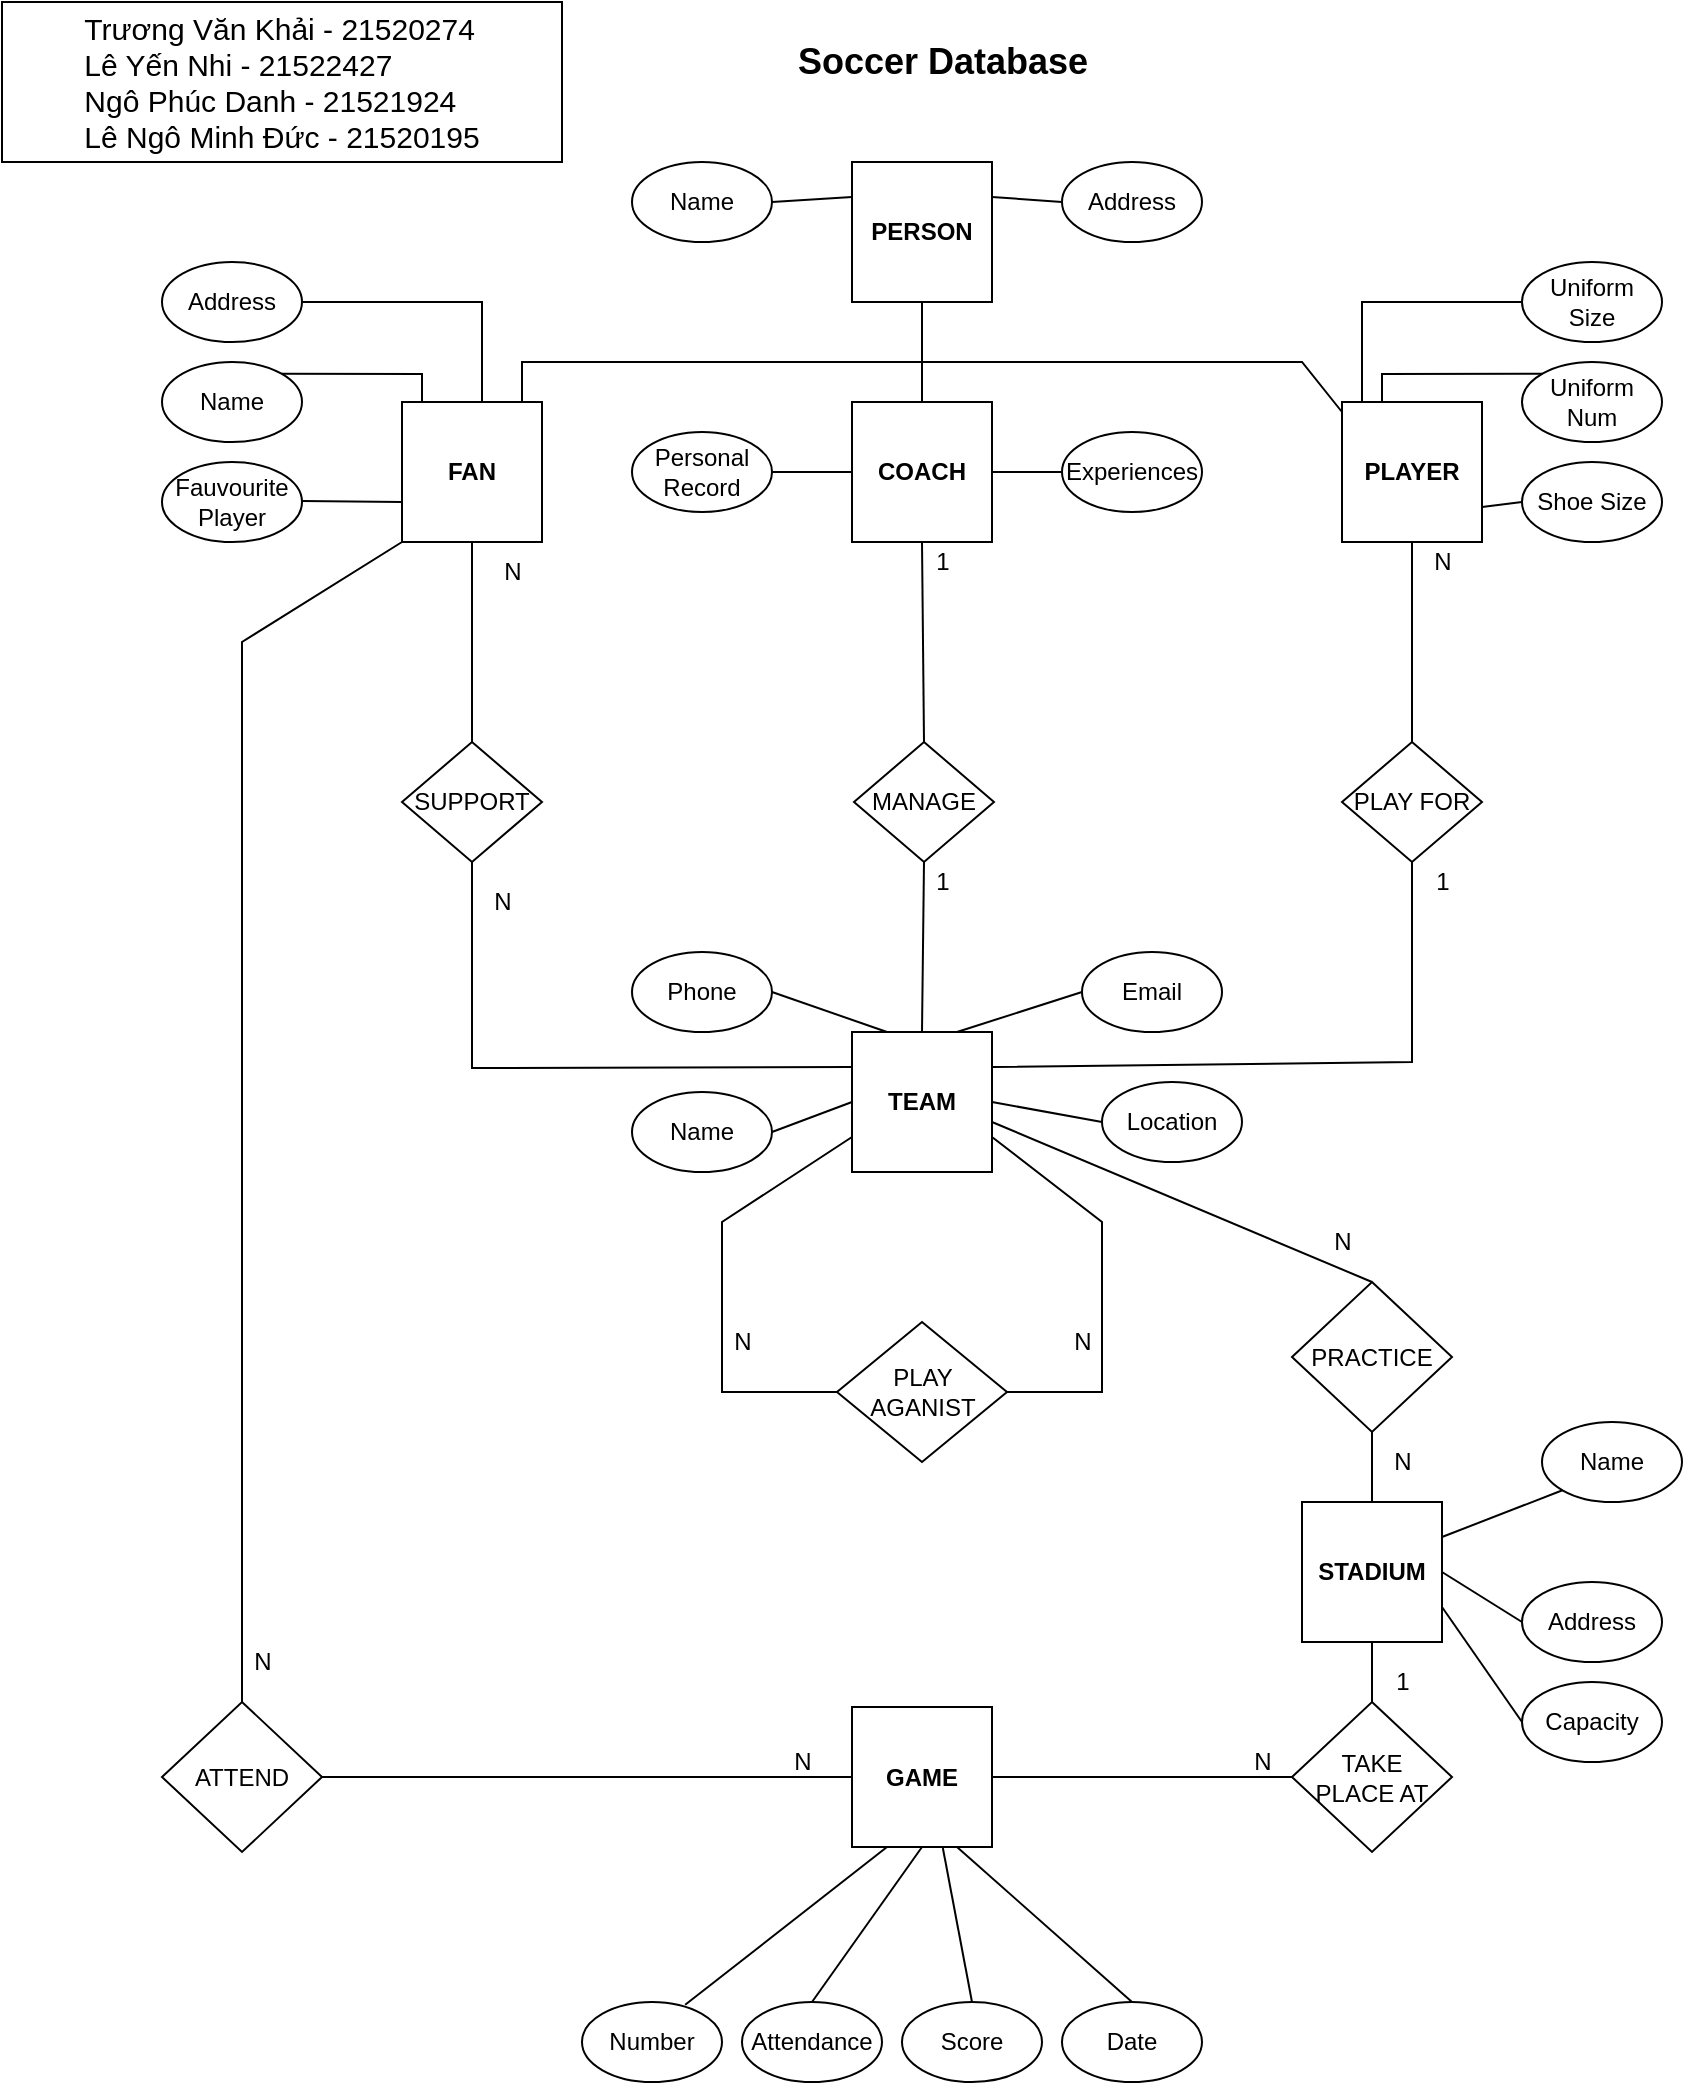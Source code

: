 <mxfile version="21.1.2" type="device">
  <diagram name="Page-1" id="Pw_LlT8iJ6Kt1lNkO4Q0">
    <mxGraphModel dx="1276" dy="654" grid="1" gridSize="10" guides="1" tooltips="1" connect="1" arrows="1" fold="1" page="1" pageScale="1" pageWidth="850" pageHeight="1100" math="0" shadow="0">
      <root>
        <mxCell id="0" />
        <mxCell id="1" parent="0" />
        <mxCell id="-ofy4VCtqgIwbsHvtE8e-1" value="" style="rounded=0;whiteSpace=wrap;html=1;" parent="1" vertex="1">
          <mxGeometry width="280" height="80" as="geometry" />
        </mxCell>
        <mxCell id="-ofy4VCtqgIwbsHvtE8e-2" value="&lt;div style=&quot;text-align: left; font-size: 15px;&quot;&gt;&lt;span style=&quot;background-color: initial;&quot;&gt;&lt;font style=&quot;font-size: 15px;&quot;&gt;Trương Văn Khải - 21520274&lt;/font&gt;&lt;/span&gt;&lt;/div&gt;&lt;div style=&quot;text-align: left; font-size: 15px;&quot;&gt;&lt;span style=&quot;background-color: initial;&quot;&gt;&lt;font style=&quot;font-size: 15px;&quot;&gt;Lê Yến Nhi - 21522427&lt;/font&gt;&lt;/span&gt;&lt;/div&gt;&lt;div style=&quot;text-align: left; font-size: 15px;&quot;&gt;&lt;span style=&quot;background-color: initial;&quot;&gt;&lt;font style=&quot;font-size: 15px;&quot;&gt;Ngô Phúc Danh - 21521924&lt;/font&gt;&lt;/span&gt;&lt;/div&gt;&lt;div style=&quot;text-align: left; font-size: 15px;&quot;&gt;&lt;span style=&quot;background-color: initial;&quot;&gt;&lt;font style=&quot;font-size: 15px;&quot;&gt;Lê Ngô Minh Đức - 21520195&lt;/font&gt;&lt;/span&gt;&lt;/div&gt;" style="text;html=1;strokeColor=none;fillColor=none;align=center;verticalAlign=middle;whiteSpace=wrap;rounded=0;" parent="1" vertex="1">
          <mxGeometry width="280" height="80" as="geometry" />
        </mxCell>
        <mxCell id="QIYEwkGV4SATtuJo1eIZ-1" value="&lt;b&gt;&lt;font style=&quot;font-size: 18px;&quot;&gt;Soccer Database&lt;/font&gt;&lt;/b&gt;" style="text;html=1;align=center;verticalAlign=middle;resizable=0;points=[];autosize=1;strokeColor=none;fillColor=none;" parent="1" vertex="1">
          <mxGeometry x="385" y="10" width="170" height="40" as="geometry" />
        </mxCell>
        <mxCell id="pqIcBsZuuDhNRbUoPRRa-2" value="&lt;b&gt;PERSON&lt;/b&gt;" style="whiteSpace=wrap;html=1;aspect=fixed;" parent="1" vertex="1">
          <mxGeometry x="425" y="80" width="70" height="70" as="geometry" />
        </mxCell>
        <mxCell id="pqIcBsZuuDhNRbUoPRRa-3" value="Name" style="ellipse;whiteSpace=wrap;html=1;" parent="1" vertex="1">
          <mxGeometry x="315" y="80" width="70" height="40" as="geometry" />
        </mxCell>
        <mxCell id="pqIcBsZuuDhNRbUoPRRa-4" value="Address" style="ellipse;whiteSpace=wrap;html=1;" parent="1" vertex="1">
          <mxGeometry x="530" y="80" width="70" height="40" as="geometry" />
        </mxCell>
        <mxCell id="pqIcBsZuuDhNRbUoPRRa-5" value="" style="endArrow=none;html=1;rounded=0;exitX=1;exitY=0.5;exitDx=0;exitDy=0;entryX=0;entryY=0.25;entryDx=0;entryDy=0;" parent="1" source="pqIcBsZuuDhNRbUoPRRa-3" target="pqIcBsZuuDhNRbUoPRRa-2" edge="1">
          <mxGeometry width="50" height="50" relative="1" as="geometry">
            <mxPoint x="375" y="140" as="sourcePoint" />
            <mxPoint x="425" y="90" as="targetPoint" />
          </mxGeometry>
        </mxCell>
        <mxCell id="pqIcBsZuuDhNRbUoPRRa-6" value="" style="endArrow=none;html=1;rounded=0;exitX=0;exitY=0.5;exitDx=0;exitDy=0;entryX=1;entryY=0.25;entryDx=0;entryDy=0;" parent="1" source="pqIcBsZuuDhNRbUoPRRa-4" target="pqIcBsZuuDhNRbUoPRRa-2" edge="1">
          <mxGeometry width="50" height="50" relative="1" as="geometry">
            <mxPoint x="395" y="110" as="sourcePoint" />
            <mxPoint x="435" y="108" as="targetPoint" />
          </mxGeometry>
        </mxCell>
        <mxCell id="pqIcBsZuuDhNRbUoPRRa-7" value="&lt;b&gt;FAN&lt;/b&gt;" style="whiteSpace=wrap;html=1;aspect=fixed;" parent="1" vertex="1">
          <mxGeometry x="200" y="200" width="70" height="70" as="geometry" />
        </mxCell>
        <mxCell id="pqIcBsZuuDhNRbUoPRRa-8" value="&lt;b&gt;COACH&lt;/b&gt;" style="whiteSpace=wrap;html=1;aspect=fixed;" parent="1" vertex="1">
          <mxGeometry x="425" y="200" width="70" height="70" as="geometry" />
        </mxCell>
        <mxCell id="pqIcBsZuuDhNRbUoPRRa-9" value="&lt;b&gt;PLAYER&lt;/b&gt;" style="whiteSpace=wrap;html=1;aspect=fixed;" parent="1" vertex="1">
          <mxGeometry x="670" y="200" width="70" height="70" as="geometry" />
        </mxCell>
        <mxCell id="pqIcBsZuuDhNRbUoPRRa-10" value="Name" style="ellipse;whiteSpace=wrap;html=1;" parent="1" vertex="1">
          <mxGeometry x="80" y="180" width="70" height="40" as="geometry" />
        </mxCell>
        <mxCell id="pqIcBsZuuDhNRbUoPRRa-11" value="Address" style="ellipse;whiteSpace=wrap;html=1;" parent="1" vertex="1">
          <mxGeometry x="80" y="130" width="70" height="40" as="geometry" />
        </mxCell>
        <mxCell id="pqIcBsZuuDhNRbUoPRRa-12" value="Fauvourite Player" style="ellipse;whiteSpace=wrap;html=1;" parent="1" vertex="1">
          <mxGeometry x="80" y="230" width="70" height="40" as="geometry" />
        </mxCell>
        <mxCell id="pqIcBsZuuDhNRbUoPRRa-13" value="" style="endArrow=none;html=1;rounded=0;entryX=1;entryY=0.5;entryDx=0;entryDy=0;" parent="1" target="pqIcBsZuuDhNRbUoPRRa-11" edge="1">
          <mxGeometry width="50" height="50" relative="1" as="geometry">
            <mxPoint x="240" y="200" as="sourcePoint" />
            <mxPoint x="290" y="150" as="targetPoint" />
            <Array as="points">
              <mxPoint x="240" y="150" />
            </Array>
          </mxGeometry>
        </mxCell>
        <mxCell id="pqIcBsZuuDhNRbUoPRRa-14" value="" style="endArrow=none;html=1;rounded=0;entryX=1;entryY=0;entryDx=0;entryDy=0;" parent="1" target="pqIcBsZuuDhNRbUoPRRa-10" edge="1">
          <mxGeometry width="50" height="50" relative="1" as="geometry">
            <mxPoint x="210" y="200" as="sourcePoint" />
            <mxPoint x="260" y="150" as="targetPoint" />
            <Array as="points">
              <mxPoint x="210" y="186" />
            </Array>
          </mxGeometry>
        </mxCell>
        <mxCell id="pqIcBsZuuDhNRbUoPRRa-15" value="" style="endArrow=none;html=1;rounded=0;" parent="1" edge="1">
          <mxGeometry width="50" height="50" relative="1" as="geometry">
            <mxPoint x="150" y="249.5" as="sourcePoint" />
            <mxPoint x="200" y="250" as="targetPoint" />
          </mxGeometry>
        </mxCell>
        <mxCell id="pqIcBsZuuDhNRbUoPRRa-16" value="Uniform Size" style="ellipse;whiteSpace=wrap;html=1;" parent="1" vertex="1">
          <mxGeometry x="760" y="130" width="70" height="40" as="geometry" />
        </mxCell>
        <mxCell id="pqIcBsZuuDhNRbUoPRRa-17" value="Uniform Num" style="ellipse;whiteSpace=wrap;html=1;" parent="1" vertex="1">
          <mxGeometry x="760" y="180" width="70" height="40" as="geometry" />
        </mxCell>
        <mxCell id="pqIcBsZuuDhNRbUoPRRa-18" value="Shoe Size" style="ellipse;whiteSpace=wrap;html=1;" parent="1" vertex="1">
          <mxGeometry x="760" y="230" width="70" height="40" as="geometry" />
        </mxCell>
        <mxCell id="pqIcBsZuuDhNRbUoPRRa-19" value="" style="endArrow=none;html=1;rounded=0;entryX=0;entryY=0.5;entryDx=0;entryDy=0;" parent="1" target="pqIcBsZuuDhNRbUoPRRa-16" edge="1">
          <mxGeometry width="50" height="50" relative="1" as="geometry">
            <mxPoint x="680" y="200" as="sourcePoint" />
            <mxPoint x="730" y="150" as="targetPoint" />
            <Array as="points">
              <mxPoint x="680" y="150" />
            </Array>
          </mxGeometry>
        </mxCell>
        <mxCell id="pqIcBsZuuDhNRbUoPRRa-20" value="" style="endArrow=none;html=1;rounded=0;entryX=0;entryY=0;entryDx=0;entryDy=0;" parent="1" target="pqIcBsZuuDhNRbUoPRRa-17" edge="1">
          <mxGeometry width="50" height="50" relative="1" as="geometry">
            <mxPoint x="690" y="200" as="sourcePoint" />
            <mxPoint x="740" y="150" as="targetPoint" />
            <Array as="points">
              <mxPoint x="690" y="186" />
            </Array>
          </mxGeometry>
        </mxCell>
        <mxCell id="pqIcBsZuuDhNRbUoPRRa-21" value="" style="endArrow=none;html=1;rounded=0;entryX=0;entryY=0.5;entryDx=0;entryDy=0;exitX=1;exitY=0.75;exitDx=0;exitDy=0;" parent="1" source="pqIcBsZuuDhNRbUoPRRa-9" target="pqIcBsZuuDhNRbUoPRRa-18" edge="1">
          <mxGeometry width="50" height="50" relative="1" as="geometry">
            <mxPoint x="400" y="400" as="sourcePoint" />
            <mxPoint x="450" y="350" as="targetPoint" />
          </mxGeometry>
        </mxCell>
        <mxCell id="pqIcBsZuuDhNRbUoPRRa-22" value="Personal Record" style="ellipse;whiteSpace=wrap;html=1;" parent="1" vertex="1">
          <mxGeometry x="315" y="215" width="70" height="40" as="geometry" />
        </mxCell>
        <mxCell id="pqIcBsZuuDhNRbUoPRRa-23" value="Experiences" style="ellipse;whiteSpace=wrap;html=1;" parent="1" vertex="1">
          <mxGeometry x="530" y="215" width="70" height="40" as="geometry" />
        </mxCell>
        <mxCell id="pqIcBsZuuDhNRbUoPRRa-24" value="" style="endArrow=none;html=1;rounded=0;entryX=1;entryY=0.5;entryDx=0;entryDy=0;exitX=0;exitY=0.5;exitDx=0;exitDy=0;" parent="1" source="pqIcBsZuuDhNRbUoPRRa-8" target="pqIcBsZuuDhNRbUoPRRa-22" edge="1">
          <mxGeometry width="50" height="50" relative="1" as="geometry">
            <mxPoint x="400" y="400" as="sourcePoint" />
            <mxPoint x="450" y="350" as="targetPoint" />
          </mxGeometry>
        </mxCell>
        <mxCell id="pqIcBsZuuDhNRbUoPRRa-25" value="" style="endArrow=none;html=1;rounded=0;entryX=0;entryY=0.5;entryDx=0;entryDy=0;exitX=1;exitY=0.5;exitDx=0;exitDy=0;" parent="1" source="pqIcBsZuuDhNRbUoPRRa-8" target="pqIcBsZuuDhNRbUoPRRa-23" edge="1">
          <mxGeometry width="50" height="50" relative="1" as="geometry">
            <mxPoint x="400" y="400" as="sourcePoint" />
            <mxPoint x="450" y="350" as="targetPoint" />
          </mxGeometry>
        </mxCell>
        <mxCell id="pqIcBsZuuDhNRbUoPRRa-27" value="" style="endArrow=none;html=1;rounded=0;entryX=0.5;entryY=1;entryDx=0;entryDy=0;" parent="1" source="pqIcBsZuuDhNRbUoPRRa-8" target="pqIcBsZuuDhNRbUoPRRa-2" edge="1">
          <mxGeometry width="50" height="50" relative="1" as="geometry">
            <mxPoint x="400" y="390" as="sourcePoint" />
            <mxPoint x="450" y="340" as="targetPoint" />
          </mxGeometry>
        </mxCell>
        <mxCell id="pqIcBsZuuDhNRbUoPRRa-28" value="" style="endArrow=none;html=1;rounded=0;" parent="1" edge="1">
          <mxGeometry width="50" height="50" relative="1" as="geometry">
            <mxPoint x="260" y="200" as="sourcePoint" />
            <mxPoint x="460" y="180" as="targetPoint" />
            <Array as="points">
              <mxPoint x="260" y="180" />
            </Array>
          </mxGeometry>
        </mxCell>
        <mxCell id="pqIcBsZuuDhNRbUoPRRa-29" value="" style="endArrow=none;html=1;rounded=0;" parent="1" edge="1">
          <mxGeometry width="50" height="50" relative="1" as="geometry">
            <mxPoint x="450" y="180" as="sourcePoint" />
            <mxPoint x="670" y="205" as="targetPoint" />
            <Array as="points">
              <mxPoint x="650" y="180" />
            </Array>
          </mxGeometry>
        </mxCell>
        <mxCell id="pqIcBsZuuDhNRbUoPRRa-30" value="SUPPORT" style="rhombus;whiteSpace=wrap;html=1;" parent="1" vertex="1">
          <mxGeometry x="200" y="370" width="70" height="60" as="geometry" />
        </mxCell>
        <mxCell id="pqIcBsZuuDhNRbUoPRRa-31" value="MANAGE" style="rhombus;whiteSpace=wrap;html=1;" parent="1" vertex="1">
          <mxGeometry x="426" y="370" width="70" height="60" as="geometry" />
        </mxCell>
        <mxCell id="pqIcBsZuuDhNRbUoPRRa-32" value="PLAY FOR" style="rhombus;whiteSpace=wrap;html=1;" parent="1" vertex="1">
          <mxGeometry x="670" y="370" width="70" height="60" as="geometry" />
        </mxCell>
        <mxCell id="pqIcBsZuuDhNRbUoPRRa-33" value="&lt;b&gt;TEAM&lt;/b&gt;" style="whiteSpace=wrap;html=1;aspect=fixed;" parent="1" vertex="1">
          <mxGeometry x="425" y="515" width="70" height="70" as="geometry" />
        </mxCell>
        <mxCell id="pqIcBsZuuDhNRbUoPRRa-34" value="" style="endArrow=none;html=1;rounded=0;entryX=0.5;entryY=1;entryDx=0;entryDy=0;" parent="1" source="pqIcBsZuuDhNRbUoPRRa-30" target="pqIcBsZuuDhNRbUoPRRa-7" edge="1">
          <mxGeometry width="50" height="50" relative="1" as="geometry">
            <mxPoint x="400" y="560" as="sourcePoint" />
            <mxPoint x="450" y="510" as="targetPoint" />
          </mxGeometry>
        </mxCell>
        <mxCell id="pqIcBsZuuDhNRbUoPRRa-35" value="" style="endArrow=none;html=1;rounded=0;entryX=0.5;entryY=1;entryDx=0;entryDy=0;exitX=0.5;exitY=0;exitDx=0;exitDy=0;" parent="1" source="pqIcBsZuuDhNRbUoPRRa-31" target="pqIcBsZuuDhNRbUoPRRa-8" edge="1">
          <mxGeometry width="50" height="50" relative="1" as="geometry">
            <mxPoint x="400" y="560" as="sourcePoint" />
            <mxPoint x="450" y="510" as="targetPoint" />
          </mxGeometry>
        </mxCell>
        <mxCell id="pqIcBsZuuDhNRbUoPRRa-36" value="" style="endArrow=none;html=1;rounded=0;entryX=0.5;entryY=1;entryDx=0;entryDy=0;" parent="1" source="pqIcBsZuuDhNRbUoPRRa-32" target="pqIcBsZuuDhNRbUoPRRa-9" edge="1">
          <mxGeometry width="50" height="50" relative="1" as="geometry">
            <mxPoint x="400" y="540" as="sourcePoint" />
            <mxPoint x="450" y="490" as="targetPoint" />
          </mxGeometry>
        </mxCell>
        <mxCell id="pqIcBsZuuDhNRbUoPRRa-37" value="" style="endArrow=none;html=1;rounded=0;entryX=0.5;entryY=1;entryDx=0;entryDy=0;exitX=0.5;exitY=0;exitDx=0;exitDy=0;" parent="1" source="pqIcBsZuuDhNRbUoPRRa-33" target="pqIcBsZuuDhNRbUoPRRa-31" edge="1">
          <mxGeometry width="50" height="50" relative="1" as="geometry">
            <mxPoint x="400" y="610" as="sourcePoint" />
            <mxPoint x="450" y="560" as="targetPoint" />
          </mxGeometry>
        </mxCell>
        <mxCell id="pqIcBsZuuDhNRbUoPRRa-38" value="" style="endArrow=none;html=1;rounded=0;entryX=0;entryY=0.25;entryDx=0;entryDy=0;exitX=0.5;exitY=1;exitDx=0;exitDy=0;" parent="1" source="pqIcBsZuuDhNRbUoPRRa-30" target="pqIcBsZuuDhNRbUoPRRa-33" edge="1">
          <mxGeometry width="50" height="50" relative="1" as="geometry">
            <mxPoint x="400" y="610" as="sourcePoint" />
            <mxPoint x="450" y="560" as="targetPoint" />
            <Array as="points">
              <mxPoint x="235" y="533" />
            </Array>
          </mxGeometry>
        </mxCell>
        <mxCell id="pqIcBsZuuDhNRbUoPRRa-43" value="" style="endArrow=none;html=1;rounded=0;exitX=1;exitY=0.25;exitDx=0;exitDy=0;entryX=0.5;entryY=1;entryDx=0;entryDy=0;" parent="1" source="pqIcBsZuuDhNRbUoPRRa-33" target="pqIcBsZuuDhNRbUoPRRa-32" edge="1">
          <mxGeometry width="50" height="50" relative="1" as="geometry">
            <mxPoint x="400" y="610" as="sourcePoint" />
            <mxPoint x="450" y="560" as="targetPoint" />
            <Array as="points">
              <mxPoint x="705" y="530" />
            </Array>
          </mxGeometry>
        </mxCell>
        <mxCell id="pqIcBsZuuDhNRbUoPRRa-44" value="Name" style="ellipse;whiteSpace=wrap;html=1;" parent="1" vertex="1">
          <mxGeometry x="315" y="545" width="70" height="40" as="geometry" />
        </mxCell>
        <mxCell id="pqIcBsZuuDhNRbUoPRRa-45" value="Location" style="ellipse;whiteSpace=wrap;html=1;" parent="1" vertex="1">
          <mxGeometry x="550" y="540" width="70" height="40" as="geometry" />
        </mxCell>
        <mxCell id="pqIcBsZuuDhNRbUoPRRa-46" value="Phone" style="ellipse;whiteSpace=wrap;html=1;" parent="1" vertex="1">
          <mxGeometry x="315" y="475" width="70" height="40" as="geometry" />
        </mxCell>
        <mxCell id="pqIcBsZuuDhNRbUoPRRa-47" value="Email" style="ellipse;whiteSpace=wrap;html=1;" parent="1" vertex="1">
          <mxGeometry x="540" y="475" width="70" height="40" as="geometry" />
        </mxCell>
        <mxCell id="pqIcBsZuuDhNRbUoPRRa-48" value="" style="endArrow=none;html=1;rounded=0;entryX=0.25;entryY=0;entryDx=0;entryDy=0;exitX=1;exitY=0.5;exitDx=0;exitDy=0;" parent="1" source="pqIcBsZuuDhNRbUoPRRa-46" target="pqIcBsZuuDhNRbUoPRRa-33" edge="1">
          <mxGeometry width="50" height="50" relative="1" as="geometry">
            <mxPoint x="390" y="490" as="sourcePoint" />
            <mxPoint x="450" y="470" as="targetPoint" />
          </mxGeometry>
        </mxCell>
        <mxCell id="pqIcBsZuuDhNRbUoPRRa-52" value="" style="endArrow=none;html=1;rounded=0;entryX=0;entryY=0.5;entryDx=0;entryDy=0;exitX=0.75;exitY=0;exitDx=0;exitDy=0;" parent="1" source="pqIcBsZuuDhNRbUoPRRa-33" target="pqIcBsZuuDhNRbUoPRRa-47" edge="1">
          <mxGeometry width="50" height="50" relative="1" as="geometry">
            <mxPoint x="400" y="520" as="sourcePoint" />
            <mxPoint x="450" y="470" as="targetPoint" />
          </mxGeometry>
        </mxCell>
        <mxCell id="pqIcBsZuuDhNRbUoPRRa-53" value="" style="endArrow=none;html=1;rounded=0;exitX=1;exitY=0.5;exitDx=0;exitDy=0;entryX=0;entryY=0.5;entryDx=0;entryDy=0;" parent="1" source="pqIcBsZuuDhNRbUoPRRa-44" target="pqIcBsZuuDhNRbUoPRRa-33" edge="1">
          <mxGeometry width="50" height="50" relative="1" as="geometry">
            <mxPoint x="400" y="520" as="sourcePoint" />
            <mxPoint x="450" y="470" as="targetPoint" />
          </mxGeometry>
        </mxCell>
        <mxCell id="pqIcBsZuuDhNRbUoPRRa-55" value="" style="endArrow=none;html=1;rounded=0;entryX=0;entryY=0.5;entryDx=0;entryDy=0;exitX=1;exitY=0.5;exitDx=0;exitDy=0;" parent="1" source="pqIcBsZuuDhNRbUoPRRa-33" target="pqIcBsZuuDhNRbUoPRRa-45" edge="1">
          <mxGeometry width="50" height="50" relative="1" as="geometry">
            <mxPoint x="495" y="575" as="sourcePoint" />
            <mxPoint x="545" y="525" as="targetPoint" />
          </mxGeometry>
        </mxCell>
        <mxCell id="pqIcBsZuuDhNRbUoPRRa-57" value="PLAY AGANIST" style="rhombus;whiteSpace=wrap;html=1;" parent="1" vertex="1">
          <mxGeometry x="417.5" y="660" width="85" height="70" as="geometry" />
        </mxCell>
        <mxCell id="pqIcBsZuuDhNRbUoPRRa-58" value="" style="endArrow=none;html=1;rounded=0;entryX=0;entryY=0.75;entryDx=0;entryDy=0;exitX=0;exitY=0.5;exitDx=0;exitDy=0;" parent="1" source="pqIcBsZuuDhNRbUoPRRa-57" target="pqIcBsZuuDhNRbUoPRRa-33" edge="1">
          <mxGeometry width="50" height="50" relative="1" as="geometry">
            <mxPoint x="375" y="630" as="sourcePoint" />
            <mxPoint x="425" y="580" as="targetPoint" />
            <Array as="points">
              <mxPoint x="360" y="695" />
              <mxPoint x="360" y="610" />
            </Array>
          </mxGeometry>
        </mxCell>
        <mxCell id="pqIcBsZuuDhNRbUoPRRa-59" value="" style="endArrow=none;html=1;rounded=0;entryX=1;entryY=0.75;entryDx=0;entryDy=0;exitX=1;exitY=0.5;exitDx=0;exitDy=0;" parent="1" source="pqIcBsZuuDhNRbUoPRRa-57" target="pqIcBsZuuDhNRbUoPRRa-33" edge="1">
          <mxGeometry width="50" height="50" relative="1" as="geometry">
            <mxPoint x="400" y="630" as="sourcePoint" />
            <mxPoint x="450" y="580" as="targetPoint" />
            <Array as="points">
              <mxPoint x="550" y="695" />
              <mxPoint x="550" y="610" />
            </Array>
          </mxGeometry>
        </mxCell>
        <mxCell id="pqIcBsZuuDhNRbUoPRRa-60" value="" style="endArrow=none;html=1;rounded=0;exitX=0.5;exitY=0;exitDx=0;exitDy=0;" parent="1" source="pqIcBsZuuDhNRbUoPRRa-94" edge="1">
          <mxGeometry width="50" height="50" relative="1" as="geometry">
            <mxPoint x="730" y="610" as="sourcePoint" />
            <mxPoint x="495" y="560" as="targetPoint" />
            <Array as="points">
              <mxPoint x="685" y="640" />
            </Array>
          </mxGeometry>
        </mxCell>
        <mxCell id="pqIcBsZuuDhNRbUoPRRa-61" value="&lt;b&gt;STADIUM&lt;/b&gt;" style="whiteSpace=wrap;html=1;aspect=fixed;" parent="1" vertex="1">
          <mxGeometry x="650" y="750" width="70" height="70" as="geometry" />
        </mxCell>
        <mxCell id="pqIcBsZuuDhNRbUoPRRa-62" value="Name" style="ellipse;whiteSpace=wrap;html=1;" parent="1" vertex="1">
          <mxGeometry x="770" y="710" width="70" height="40" as="geometry" />
        </mxCell>
        <mxCell id="pqIcBsZuuDhNRbUoPRRa-63" value="Address" style="ellipse;whiteSpace=wrap;html=1;" parent="1" vertex="1">
          <mxGeometry x="760" y="790" width="70" height="40" as="geometry" />
        </mxCell>
        <mxCell id="pqIcBsZuuDhNRbUoPRRa-64" value="Capacity" style="ellipse;whiteSpace=wrap;html=1;" parent="1" vertex="1">
          <mxGeometry x="760" y="840" width="70" height="40" as="geometry" />
        </mxCell>
        <mxCell id="pqIcBsZuuDhNRbUoPRRa-65" value="" style="endArrow=none;html=1;rounded=0;entryX=0;entryY=1;entryDx=0;entryDy=0;exitX=1;exitY=0.25;exitDx=0;exitDy=0;" parent="1" source="pqIcBsZuuDhNRbUoPRRa-61" target="pqIcBsZuuDhNRbUoPRRa-62" edge="1">
          <mxGeometry width="50" height="50" relative="1" as="geometry">
            <mxPoint x="720" y="740" as="sourcePoint" />
            <mxPoint x="770" y="690" as="targetPoint" />
          </mxGeometry>
        </mxCell>
        <mxCell id="pqIcBsZuuDhNRbUoPRRa-66" value="" style="endArrow=none;html=1;rounded=0;entryX=0;entryY=0.5;entryDx=0;entryDy=0;exitX=1;exitY=0.5;exitDx=0;exitDy=0;" parent="1" source="pqIcBsZuuDhNRbUoPRRa-61" target="pqIcBsZuuDhNRbUoPRRa-63" edge="1">
          <mxGeometry width="50" height="50" relative="1" as="geometry">
            <mxPoint x="390" y="850" as="sourcePoint" />
            <mxPoint x="440" y="800" as="targetPoint" />
          </mxGeometry>
        </mxCell>
        <mxCell id="pqIcBsZuuDhNRbUoPRRa-67" value="" style="endArrow=none;html=1;rounded=0;entryX=0;entryY=0.5;entryDx=0;entryDy=0;exitX=1;exitY=0.75;exitDx=0;exitDy=0;" parent="1" source="pqIcBsZuuDhNRbUoPRRa-61" target="pqIcBsZuuDhNRbUoPRRa-64" edge="1">
          <mxGeometry width="50" height="50" relative="1" as="geometry">
            <mxPoint x="390" y="850" as="sourcePoint" />
            <mxPoint x="440" y="800" as="targetPoint" />
          </mxGeometry>
        </mxCell>
        <mxCell id="pqIcBsZuuDhNRbUoPRRa-68" value="&lt;b&gt;GAME&lt;/b&gt;" style="whiteSpace=wrap;html=1;aspect=fixed;" parent="1" vertex="1">
          <mxGeometry x="425" y="852.5" width="70" height="70" as="geometry" />
        </mxCell>
        <mxCell id="pqIcBsZuuDhNRbUoPRRa-69" value="TAKE &lt;br&gt;PLACE AT" style="rhombus;whiteSpace=wrap;html=1;" parent="1" vertex="1">
          <mxGeometry x="645" y="850" width="80" height="75" as="geometry" />
        </mxCell>
        <mxCell id="pqIcBsZuuDhNRbUoPRRa-70" value="" style="endArrow=none;html=1;rounded=0;entryX=0.5;entryY=1;entryDx=0;entryDy=0;exitX=0.5;exitY=0;exitDx=0;exitDy=0;" parent="1" source="pqIcBsZuuDhNRbUoPRRa-69" target="pqIcBsZuuDhNRbUoPRRa-61" edge="1">
          <mxGeometry width="50" height="50" relative="1" as="geometry">
            <mxPoint x="400" y="850" as="sourcePoint" />
            <mxPoint x="450" y="800" as="targetPoint" />
          </mxGeometry>
        </mxCell>
        <mxCell id="pqIcBsZuuDhNRbUoPRRa-71" value="" style="endArrow=none;html=1;rounded=0;entryX=0;entryY=0.5;entryDx=0;entryDy=0;exitX=1;exitY=0.5;exitDx=0;exitDy=0;" parent="1" source="pqIcBsZuuDhNRbUoPRRa-68" target="pqIcBsZuuDhNRbUoPRRa-69" edge="1">
          <mxGeometry width="50" height="50" relative="1" as="geometry">
            <mxPoint x="400" y="850" as="sourcePoint" />
            <mxPoint x="450" y="800" as="targetPoint" />
          </mxGeometry>
        </mxCell>
        <mxCell id="pqIcBsZuuDhNRbUoPRRa-72" value="Number" style="ellipse;whiteSpace=wrap;html=1;" parent="1" vertex="1">
          <mxGeometry x="290" y="1000" width="70" height="40" as="geometry" />
        </mxCell>
        <mxCell id="pqIcBsZuuDhNRbUoPRRa-73" value="Attendance" style="ellipse;whiteSpace=wrap;html=1;" parent="1" vertex="1">
          <mxGeometry x="370" y="1000" width="70" height="40" as="geometry" />
        </mxCell>
        <mxCell id="pqIcBsZuuDhNRbUoPRRa-74" value="Score" style="ellipse;whiteSpace=wrap;html=1;" parent="1" vertex="1">
          <mxGeometry x="450" y="1000" width="70" height="40" as="geometry" />
        </mxCell>
        <mxCell id="pqIcBsZuuDhNRbUoPRRa-75" value="Date" style="ellipse;whiteSpace=wrap;html=1;" parent="1" vertex="1">
          <mxGeometry x="530" y="1000" width="70" height="40" as="geometry" />
        </mxCell>
        <mxCell id="pqIcBsZuuDhNRbUoPRRa-76" value="" style="endArrow=none;html=1;rounded=0;entryX=0.25;entryY=1;entryDx=0;entryDy=0;exitX=0.737;exitY=0.035;exitDx=0;exitDy=0;exitPerimeter=0;" parent="1" source="pqIcBsZuuDhNRbUoPRRa-72" target="pqIcBsZuuDhNRbUoPRRa-68" edge="1">
          <mxGeometry width="50" height="50" relative="1" as="geometry">
            <mxPoint x="400" y="820" as="sourcePoint" />
            <mxPoint x="450" y="770" as="targetPoint" />
          </mxGeometry>
        </mxCell>
        <mxCell id="pqIcBsZuuDhNRbUoPRRa-77" value="" style="endArrow=none;html=1;rounded=0;entryX=0.5;entryY=1;entryDx=0;entryDy=0;exitX=0.5;exitY=0;exitDx=0;exitDy=0;" parent="1" source="pqIcBsZuuDhNRbUoPRRa-73" target="pqIcBsZuuDhNRbUoPRRa-68" edge="1">
          <mxGeometry width="50" height="50" relative="1" as="geometry">
            <mxPoint x="400" y="820" as="sourcePoint" />
            <mxPoint x="450" y="770" as="targetPoint" />
          </mxGeometry>
        </mxCell>
        <mxCell id="pqIcBsZuuDhNRbUoPRRa-78" value="" style="endArrow=none;html=1;rounded=0;entryX=0.649;entryY=1.007;entryDx=0;entryDy=0;entryPerimeter=0;exitX=0.5;exitY=0;exitDx=0;exitDy=0;" parent="1" source="pqIcBsZuuDhNRbUoPRRa-74" target="pqIcBsZuuDhNRbUoPRRa-68" edge="1">
          <mxGeometry width="50" height="50" relative="1" as="geometry">
            <mxPoint x="400" y="820" as="sourcePoint" />
            <mxPoint x="450" y="770" as="targetPoint" />
          </mxGeometry>
        </mxCell>
        <mxCell id="pqIcBsZuuDhNRbUoPRRa-79" value="" style="endArrow=none;html=1;rounded=0;entryX=0.75;entryY=1;entryDx=0;entryDy=0;exitX=0.5;exitY=0;exitDx=0;exitDy=0;" parent="1" source="pqIcBsZuuDhNRbUoPRRa-75" target="pqIcBsZuuDhNRbUoPRRa-68" edge="1">
          <mxGeometry width="50" height="50" relative="1" as="geometry">
            <mxPoint x="230" y="860" as="sourcePoint" />
            <mxPoint x="280" y="810" as="targetPoint" />
          </mxGeometry>
        </mxCell>
        <mxCell id="pqIcBsZuuDhNRbUoPRRa-80" value="ATTEND" style="rhombus;whiteSpace=wrap;html=1;" parent="1" vertex="1">
          <mxGeometry x="80" y="850" width="80" height="75" as="geometry" />
        </mxCell>
        <mxCell id="pqIcBsZuuDhNRbUoPRRa-81" value="" style="endArrow=none;html=1;rounded=0;exitX=1;exitY=0.5;exitDx=0;exitDy=0;entryX=0;entryY=0.5;entryDx=0;entryDy=0;" parent="1" source="pqIcBsZuuDhNRbUoPRRa-80" target="pqIcBsZuuDhNRbUoPRRa-68" edge="1">
          <mxGeometry width="50" height="50" relative="1" as="geometry">
            <mxPoint x="400" y="820" as="sourcePoint" />
            <mxPoint x="450" y="770" as="targetPoint" />
          </mxGeometry>
        </mxCell>
        <mxCell id="pqIcBsZuuDhNRbUoPRRa-85" value="" style="endArrow=none;html=1;rounded=0;entryX=0;entryY=1;entryDx=0;entryDy=0;exitX=0.5;exitY=0;exitDx=0;exitDy=0;" parent="1" source="pqIcBsZuuDhNRbUoPRRa-80" target="pqIcBsZuuDhNRbUoPRRa-7" edge="1">
          <mxGeometry width="50" height="50" relative="1" as="geometry">
            <mxPoint x="60" y="500" as="sourcePoint" />
            <mxPoint x="110" y="450" as="targetPoint" />
            <Array as="points">
              <mxPoint x="120" y="320" />
            </Array>
          </mxGeometry>
        </mxCell>
        <mxCell id="pqIcBsZuuDhNRbUoPRRa-86" value="N" style="text;html=1;align=center;verticalAlign=middle;resizable=0;points=[];autosize=1;strokeColor=none;fillColor=none;" parent="1" vertex="1">
          <mxGeometry x="240" y="270" width="30" height="30" as="geometry" />
        </mxCell>
        <mxCell id="pqIcBsZuuDhNRbUoPRRa-87" value="N" style="text;html=1;align=center;verticalAlign=middle;resizable=0;points=[];autosize=1;strokeColor=none;fillColor=none;" parent="1" vertex="1">
          <mxGeometry x="705" y="265" width="30" height="30" as="geometry" />
        </mxCell>
        <mxCell id="pqIcBsZuuDhNRbUoPRRa-88" value="1" style="text;html=1;align=center;verticalAlign=middle;resizable=0;points=[];autosize=1;strokeColor=none;fillColor=none;" parent="1" vertex="1">
          <mxGeometry x="455" y="265" width="30" height="30" as="geometry" />
        </mxCell>
        <mxCell id="pqIcBsZuuDhNRbUoPRRa-89" value="N" style="text;html=1;align=center;verticalAlign=middle;resizable=0;points=[];autosize=1;strokeColor=none;fillColor=none;" parent="1" vertex="1">
          <mxGeometry x="235" y="435" width="30" height="30" as="geometry" />
        </mxCell>
        <mxCell id="pqIcBsZuuDhNRbUoPRRa-90" value="1" style="text;html=1;align=center;verticalAlign=middle;resizable=0;points=[];autosize=1;strokeColor=none;fillColor=none;" parent="1" vertex="1">
          <mxGeometry x="705" y="425" width="30" height="30" as="geometry" />
        </mxCell>
        <mxCell id="pqIcBsZuuDhNRbUoPRRa-92" value="N" style="text;html=1;align=center;verticalAlign=middle;resizable=0;points=[];autosize=1;strokeColor=none;fillColor=none;" parent="1" vertex="1">
          <mxGeometry x="355" y="655" width="30" height="30" as="geometry" />
        </mxCell>
        <mxCell id="pqIcBsZuuDhNRbUoPRRa-93" value="N" style="text;html=1;align=center;verticalAlign=middle;resizable=0;points=[];autosize=1;strokeColor=none;fillColor=none;" parent="1" vertex="1">
          <mxGeometry x="525" y="655" width="30" height="30" as="geometry" />
        </mxCell>
        <mxCell id="pqIcBsZuuDhNRbUoPRRa-94" value="PRACTICE" style="rhombus;whiteSpace=wrap;html=1;" parent="1" vertex="1">
          <mxGeometry x="645" y="640" width="80" height="75" as="geometry" />
        </mxCell>
        <mxCell id="pqIcBsZuuDhNRbUoPRRa-95" value="" style="endArrow=none;html=1;rounded=0;exitX=0.5;exitY=0;exitDx=0;exitDy=0;entryX=0.5;entryY=1;entryDx=0;entryDy=0;" parent="1" source="pqIcBsZuuDhNRbUoPRRa-61" target="pqIcBsZuuDhNRbUoPRRa-94" edge="1">
          <mxGeometry width="50" height="50" relative="1" as="geometry">
            <mxPoint x="610" y="780" as="sourcePoint" />
            <mxPoint x="460" y="700" as="targetPoint" />
          </mxGeometry>
        </mxCell>
        <mxCell id="pqIcBsZuuDhNRbUoPRRa-96" value="N" style="text;html=1;align=center;verticalAlign=middle;resizable=0;points=[];autosize=1;strokeColor=none;fillColor=none;" parent="1" vertex="1">
          <mxGeometry x="655" y="605" width="30" height="30" as="geometry" />
        </mxCell>
        <mxCell id="pqIcBsZuuDhNRbUoPRRa-97" value="N" style="text;html=1;align=center;verticalAlign=middle;resizable=0;points=[];autosize=1;strokeColor=none;fillColor=none;" parent="1" vertex="1">
          <mxGeometry x="685" y="715" width="30" height="30" as="geometry" />
        </mxCell>
        <mxCell id="pqIcBsZuuDhNRbUoPRRa-98" value="1" style="text;html=1;align=center;verticalAlign=middle;resizable=0;points=[];autosize=1;strokeColor=none;fillColor=none;" parent="1" vertex="1">
          <mxGeometry x="685" y="825" width="30" height="30" as="geometry" />
        </mxCell>
        <mxCell id="pqIcBsZuuDhNRbUoPRRa-99" value="N" style="text;html=1;align=center;verticalAlign=middle;resizable=0;points=[];autosize=1;strokeColor=none;fillColor=none;" parent="1" vertex="1">
          <mxGeometry x="615" y="865" width="30" height="30" as="geometry" />
        </mxCell>
        <mxCell id="pqIcBsZuuDhNRbUoPRRa-100" value="N" style="text;html=1;align=center;verticalAlign=middle;resizable=0;points=[];autosize=1;strokeColor=none;fillColor=none;" parent="1" vertex="1">
          <mxGeometry x="385" y="865" width="30" height="30" as="geometry" />
        </mxCell>
        <mxCell id="pqIcBsZuuDhNRbUoPRRa-101" value="N" style="text;html=1;align=center;verticalAlign=middle;resizable=0;points=[];autosize=1;strokeColor=none;fillColor=none;" parent="1" vertex="1">
          <mxGeometry x="115" y="815" width="30" height="30" as="geometry" />
        </mxCell>
        <mxCell id="pqIcBsZuuDhNRbUoPRRa-102" value="1" style="text;html=1;align=center;verticalAlign=middle;resizable=0;points=[];autosize=1;strokeColor=none;fillColor=none;" parent="1" vertex="1">
          <mxGeometry x="455" y="425" width="30" height="30" as="geometry" />
        </mxCell>
      </root>
    </mxGraphModel>
  </diagram>
</mxfile>
